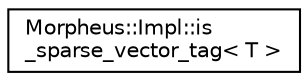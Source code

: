 digraph "Graphical Class Hierarchy"
{
 // LATEX_PDF_SIZE
  edge [fontname="Helvetica",fontsize="10",labelfontname="Helvetica",labelfontsize="10"];
  node [fontname="Helvetica",fontsize="10",shape=record];
  rankdir="LR";
  Node0 [label="Morpheus::Impl::is\l_sparse_vector_tag\< T \>",height=0.2,width=0.4,color="black", fillcolor="white", style="filled",URL="$classMorpheus_1_1Impl_1_1is__sparse__vector__tag.html",tooltip="Checks if the given type T is a valid Sparse Vector Tag i.e it is a derived class of SparseVectorTag."];
}
